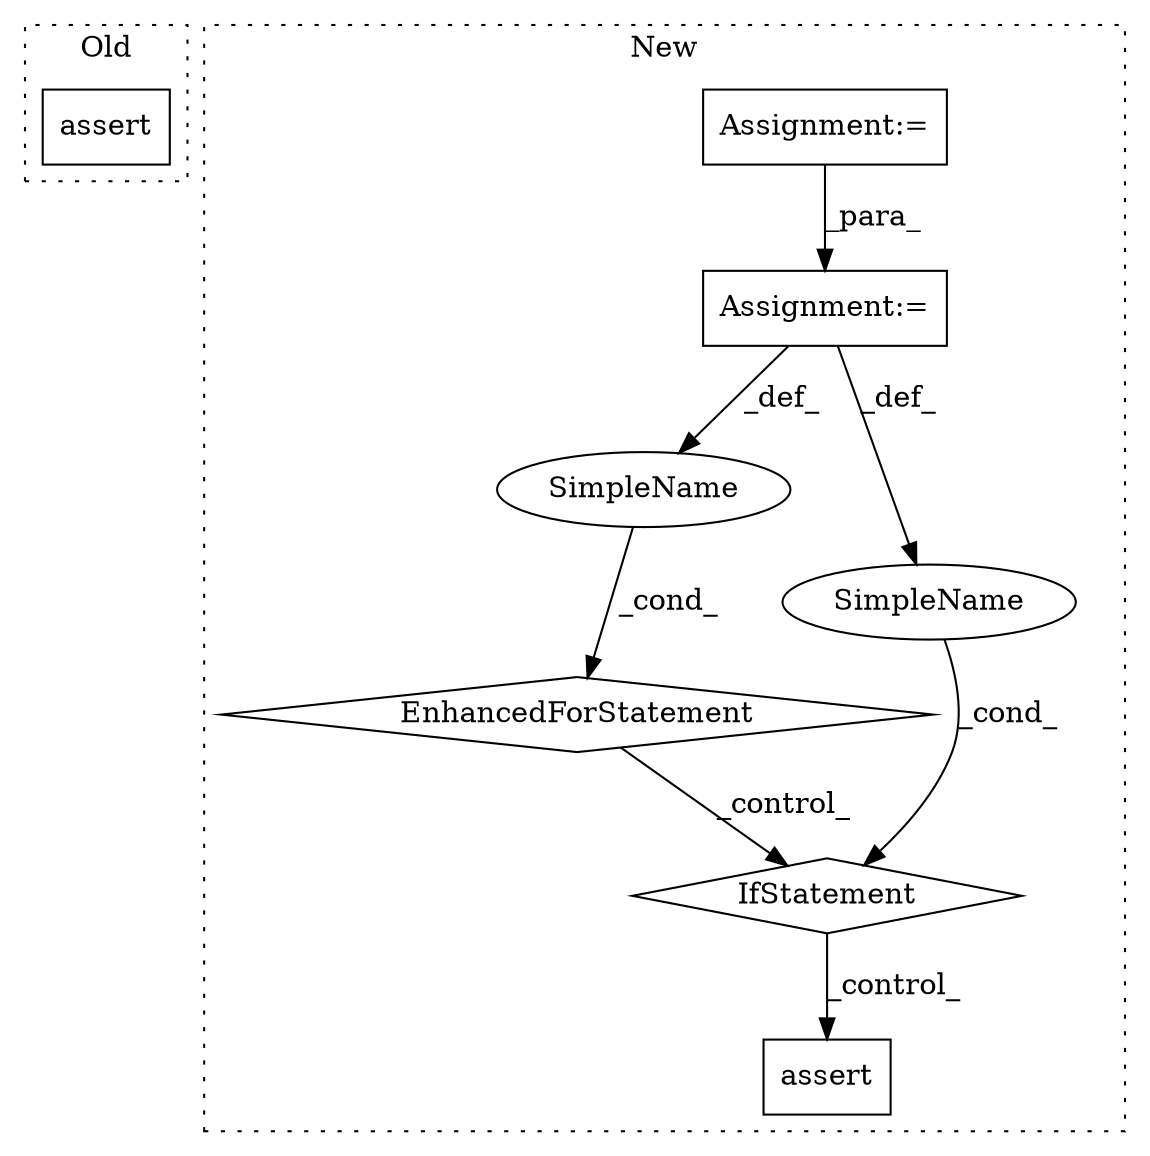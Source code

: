 digraph G {
subgraph cluster0 {
1 [label="assert" a="6" s="5826" l="7" shape="box"];
label = "Old";
style="dotted";
}
subgraph cluster1 {
2 [label="EnhancedForStatement" a="70" s="7911,7988" l="53,2" shape="diamond"];
3 [label="Assignment:=" a="7" s="7911,7988" l="53,2" shape="box"];
4 [label="assert" a="6" s="8187" l="7" shape="box"];
5 [label="SimpleName" a="42" s="7971" l="4" shape="ellipse"];
6 [label="Assignment:=" a="7" s="7844" l="59" shape="box"];
7 [label="IfStatement" a="25" s="7998,8013" l="4,2" shape="diamond"];
8 [label="SimpleName" a="42" s="" l="" shape="ellipse"];
label = "New";
style="dotted";
}
2 -> 7 [label="_control_"];
3 -> 5 [label="_def_"];
3 -> 8 [label="_def_"];
5 -> 2 [label="_cond_"];
6 -> 3 [label="_para_"];
7 -> 4 [label="_control_"];
8 -> 7 [label="_cond_"];
}